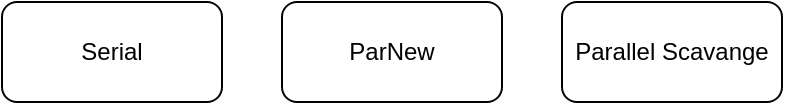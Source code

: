 <mxfile version="16.5.2" type="github">
  <diagram id="LjJNy1KhyaF-_5ZMsWzb" name="Page-1">
    <mxGraphModel dx="946" dy="515" grid="1" gridSize="10" guides="1" tooltips="1" connect="1" arrows="1" fold="1" page="1" pageScale="1" pageWidth="827" pageHeight="1169" math="0" shadow="0">
      <root>
        <mxCell id="0" />
        <mxCell id="1" parent="0" />
        <mxCell id="wQMxx00EwE0wNeBoWAGE-1" value="Serial" style="rounded=1;whiteSpace=wrap;html=1;" vertex="1" parent="1">
          <mxGeometry x="90" y="100" width="110" height="50" as="geometry" />
        </mxCell>
        <mxCell id="wQMxx00EwE0wNeBoWAGE-2" value="ParNew" style="rounded=1;whiteSpace=wrap;html=1;" vertex="1" parent="1">
          <mxGeometry x="230" y="100" width="110" height="50" as="geometry" />
        </mxCell>
        <mxCell id="wQMxx00EwE0wNeBoWAGE-3" value="Parallel Scavange" style="rounded=1;whiteSpace=wrap;html=1;" vertex="1" parent="1">
          <mxGeometry x="370" y="100" width="110" height="50" as="geometry" />
        </mxCell>
      </root>
    </mxGraphModel>
  </diagram>
</mxfile>
